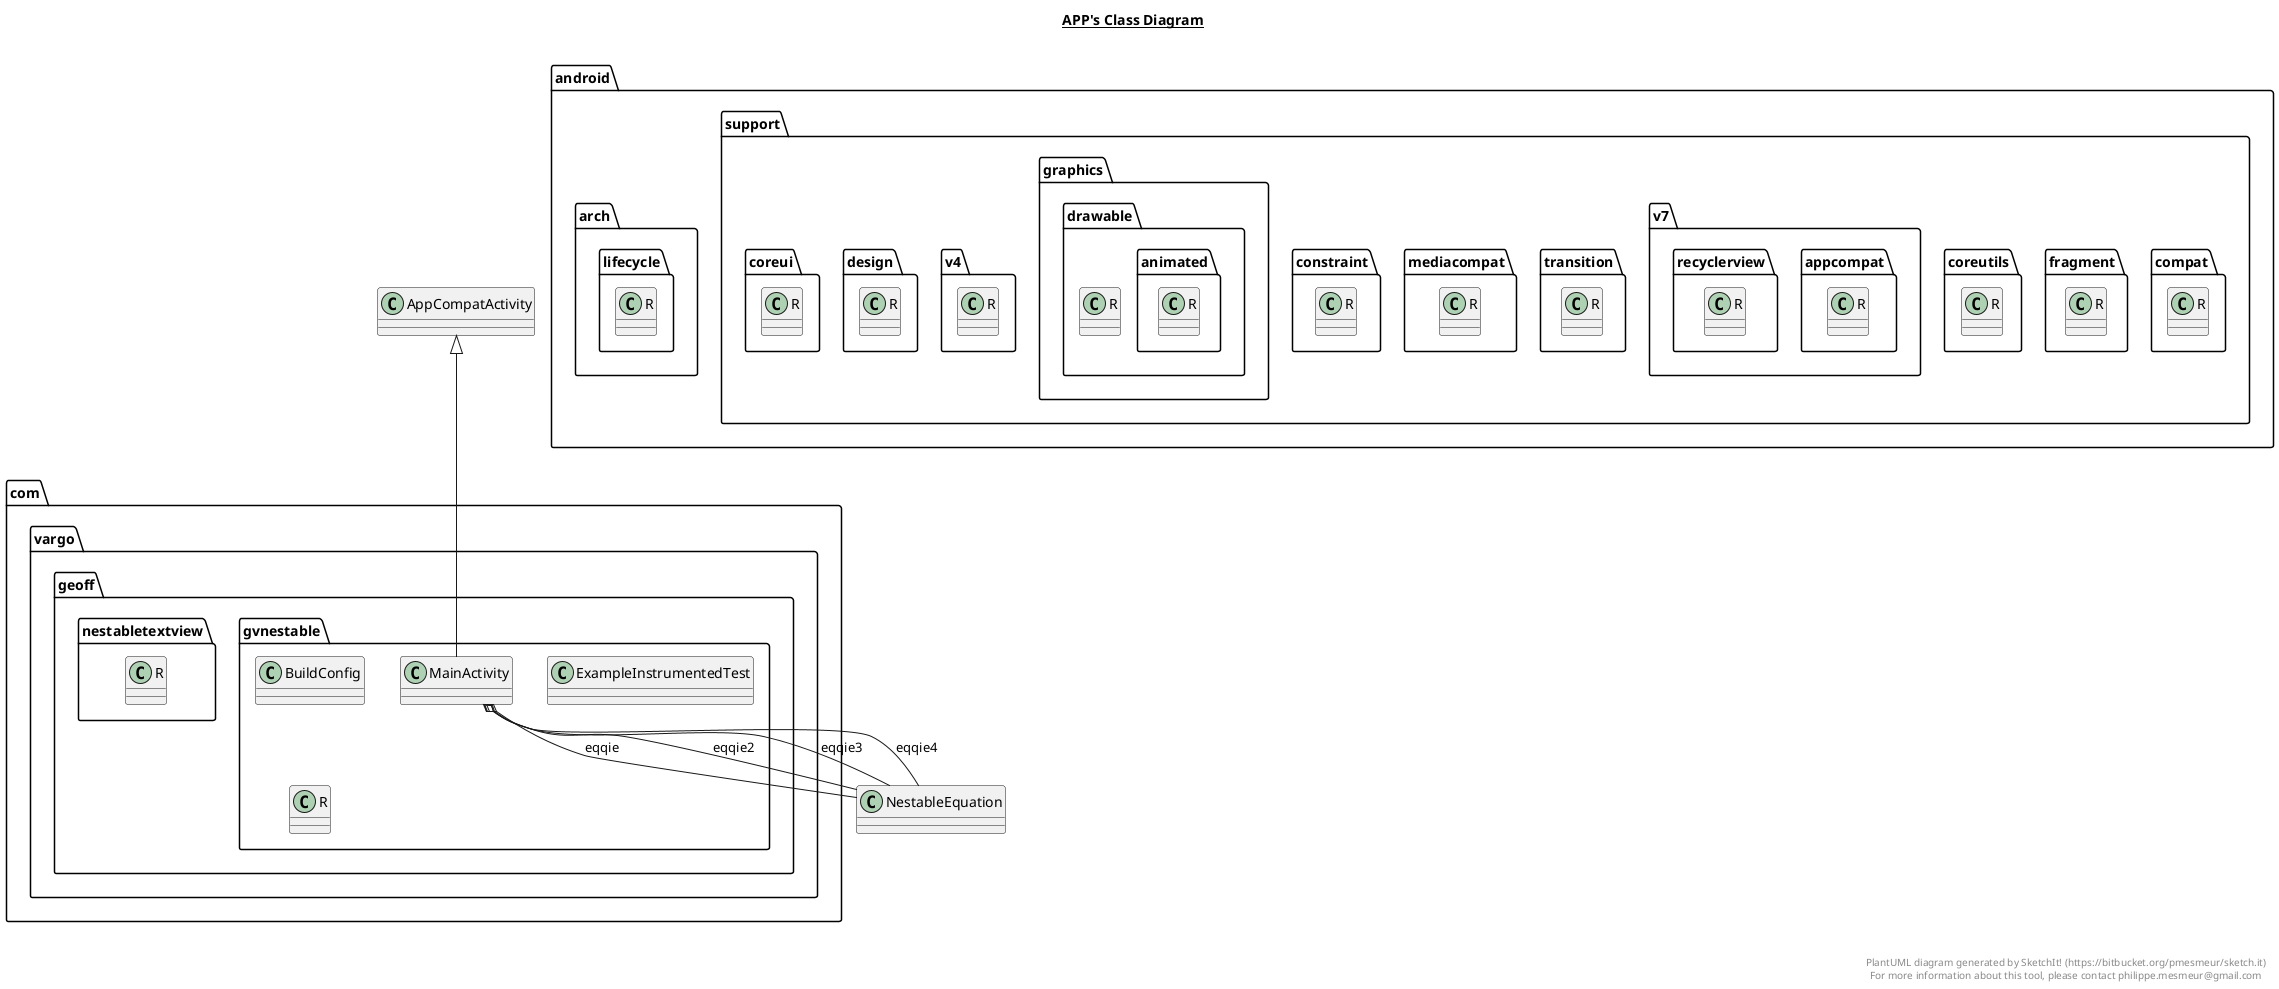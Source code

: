 @startuml

title __APP's Class Diagram__\n

  package com.vargo.geoff.gvnestable {
    class BuildConfig {
    }
  }
  

  package com.vargo.geoff.gvnestable {
    class ExampleInstrumentedTest {
    }
  }
  

  package com.vargo.geoff.gvnestable {
    class MainActivity {
    }
  }
  

  package android.support.compat {
    class R {
    }
  }
  

  package com.vargo.geoff.gvnestable {
    class R {
    }
  }
  

  package android.support.fragment {
    class R {
    }
  }
  

  package android.support.coreutils {
    class R {
    }
  }
  

  package android.support.v7.appcompat {
    class R {
    }
  }
  

  package android.support.transition {
    class R {
    }
  }
  

  package android.arch.lifecycle {
    class R {
    }
  }
  

  package com.vargo.geoff.nestabletextview {
    class R {
    }
  }
  

  package android.support.mediacompat {
    class R {
    }
  }
  

  package android.support.v7.recyclerview {
    class R {
    }
  }
  

  package android.support.constraint {
    class R {
    }
  }
  

  package android.support.graphics.drawable {
    package android.support.graphics.drawable.animated {
      class R {
      }
    }
  }
  

  package android.support.v4 {
    class R {
    }
  }
  

  package android.support.design {
    class R {
    }
  }
  

  package android.support.graphics.drawable {
    class R {
    }
  }
  

  package android.support.coreui {
    class R {
    }
  }
  

  MainActivity -up-|> AppCompatActivity
  MainActivity o-- NestableEquation : eqqie
  MainActivity o-- NestableEquation : eqqie2
  MainActivity o-- NestableEquation : eqqie3
  MainActivity o-- NestableEquation : eqqie4


right footer


PlantUML diagram generated by SketchIt! (https://bitbucket.org/pmesmeur/sketch.it)
For more information about this tool, please contact philippe.mesmeur@gmail.com
endfooter

@enduml
